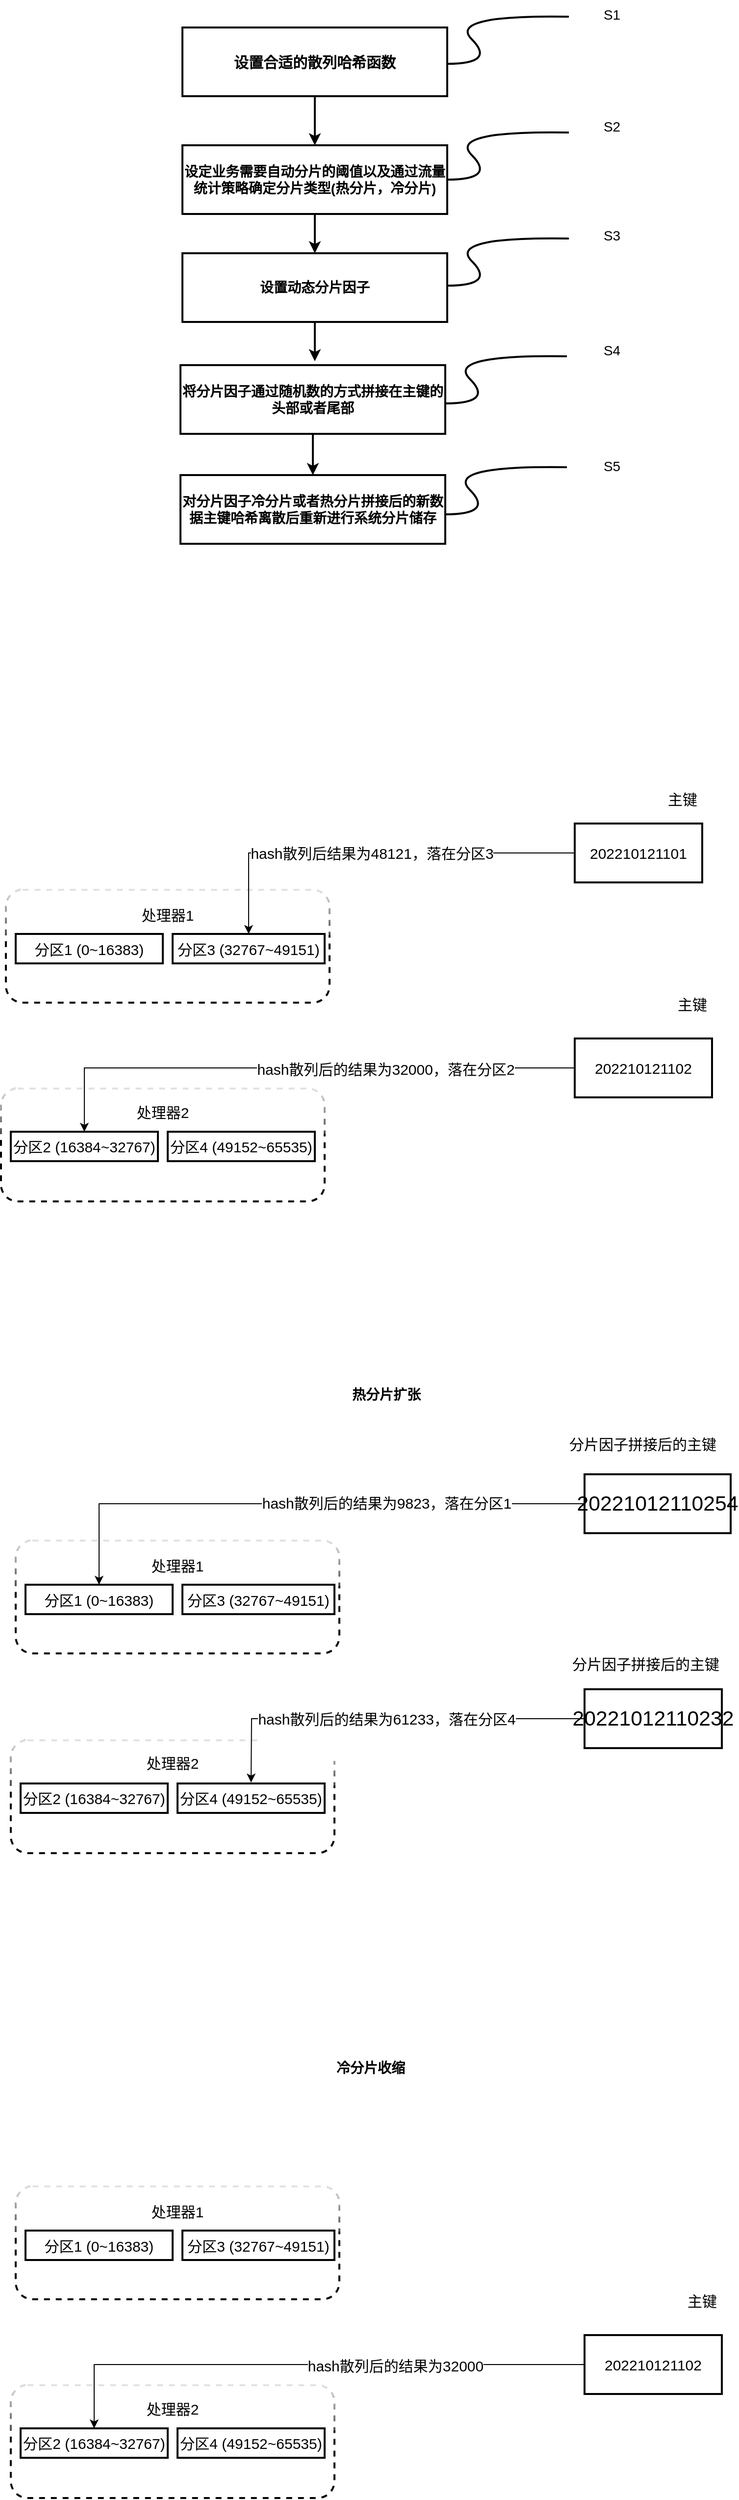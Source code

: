 <mxfile version="20.4.0" type="github">
  <diagram id="arvyNKeZICVCUe79Kb5X" name="第 1 页">
    <mxGraphModel dx="960" dy="587" grid="0" gridSize="10" guides="1" tooltips="1" connect="1" arrows="1" fold="1" page="1" pageScale="1" pageWidth="827" pageHeight="1169" math="0" shadow="0">
      <root>
        <mxCell id="0" />
        <mxCell id="1" parent="0" />
        <mxCell id="ujevJZKqID5bwqPzUARX-40" value="" style="edgeStyle=orthogonalEdgeStyle;rounded=0;orthogonalLoop=1;jettySize=auto;html=1;fontSize=15;strokeWidth=2;" edge="1" parent="1" source="ujevJZKqID5bwqPzUARX-1" target="ujevJZKqID5bwqPzUARX-2">
          <mxGeometry relative="1" as="geometry" />
        </mxCell>
        <mxCell id="ujevJZKqID5bwqPzUARX-1" value="&lt;span&gt;&lt;font style=&quot;font-size: 15px;&quot;&gt;&lt;b&gt;设置合适的散列哈希函数&lt;/b&gt;&lt;/font&gt;&lt;/span&gt;" style="rounded=0;whiteSpace=wrap;html=1;strokeWidth=2;" vertex="1" parent="1">
          <mxGeometry x="250" y="80" width="270" height="70" as="geometry" />
        </mxCell>
        <mxCell id="ujevJZKqID5bwqPzUARX-42" value="" style="edgeStyle=orthogonalEdgeStyle;rounded=0;orthogonalLoop=1;jettySize=auto;html=1;fontSize=14;strokeWidth=2;" edge="1" parent="1" source="ujevJZKqID5bwqPzUARX-2" target="ujevJZKqID5bwqPzUARX-3">
          <mxGeometry relative="1" as="geometry" />
        </mxCell>
        <mxCell id="ujevJZKqID5bwqPzUARX-2" value="&lt;span&gt;设定业务需要自动分片的阈值&lt;/span&gt;以及通过流量统计策略确定分片类型&lt;span lang=&quot;EN-US&quot;&gt;(&lt;/span&gt;热分片，冷分片&lt;span lang=&quot;EN-US&quot;&gt;)&lt;/span&gt;" style="rounded=0;whiteSpace=wrap;html=1;fontStyle=1;labelBorderColor=none;fontSize=14;strokeWidth=2;" vertex="1" parent="1">
          <mxGeometry x="250" y="200" width="270" height="70" as="geometry" />
        </mxCell>
        <mxCell id="ujevJZKqID5bwqPzUARX-41" value="" style="edgeStyle=orthogonalEdgeStyle;rounded=0;orthogonalLoop=1;jettySize=auto;html=1;fontSize=14;strokeWidth=2;" edge="1" parent="1" source="ujevJZKqID5bwqPzUARX-3">
          <mxGeometry relative="1" as="geometry">
            <mxPoint x="385" y="420" as="targetPoint" />
          </mxGeometry>
        </mxCell>
        <mxCell id="ujevJZKqID5bwqPzUARX-3" value="&lt;span&gt;&lt;font style=&quot;font-size: 14px;&quot;&gt;&lt;b&gt;设置动态分片因子&lt;/b&gt;&lt;/font&gt;&lt;/span&gt;" style="rounded=0;whiteSpace=wrap;html=1;strokeWidth=2;" vertex="1" parent="1">
          <mxGeometry x="250" y="310" width="270" height="70" as="geometry" />
        </mxCell>
        <mxCell id="ujevJZKqID5bwqPzUARX-7" value="" style="rounded=1;whiteSpace=wrap;html=1;strokeWidth=2;fontSize=15;glass=1;dashed=1;" vertex="1" parent="1">
          <mxGeometry x="70" y="958.5" width="330" height="115" as="geometry" />
        </mxCell>
        <mxCell id="ujevJZKqID5bwqPzUARX-9" value="分区1 (0~16383)" style="rounded=0;whiteSpace=wrap;html=1;strokeWidth=2;fontSize=15;" vertex="1" parent="1">
          <mxGeometry x="80" y="1003.5" width="150" height="30" as="geometry" />
        </mxCell>
        <mxCell id="ujevJZKqID5bwqPzUARX-18" value="处理器1" style="text;html=1;strokeColor=none;fillColor=none;align=center;verticalAlign=middle;whiteSpace=wrap;rounded=0;strokeWidth=2;fontSize=15;" vertex="1" parent="1">
          <mxGeometry x="205" y="968.5" width="60" height="30" as="geometry" />
        </mxCell>
        <mxCell id="ujevJZKqID5bwqPzUARX-23" value="分区3 (32767~49151)" style="rounded=0;whiteSpace=wrap;html=1;strokeWidth=2;fontSize=15;" vertex="1" parent="1">
          <mxGeometry x="240" y="1003.5" width="155" height="30" as="geometry" />
        </mxCell>
        <mxCell id="ujevJZKqID5bwqPzUARX-25" value="" style="rounded=1;whiteSpace=wrap;html=1;strokeWidth=2;fontSize=15;glass=1;dashed=1;" vertex="1" parent="1">
          <mxGeometry x="65" y="1161" width="330" height="115" as="geometry" />
        </mxCell>
        <mxCell id="ujevJZKqID5bwqPzUARX-26" value="分区2 (16384~32767)" style="rounded=0;whiteSpace=wrap;html=1;strokeWidth=2;fontSize=15;" vertex="1" parent="1">
          <mxGeometry x="75" y="1205" width="150" height="30" as="geometry" />
        </mxCell>
        <mxCell id="ujevJZKqID5bwqPzUARX-27" value="处理器2" style="text;html=1;strokeColor=none;fillColor=none;align=center;verticalAlign=middle;whiteSpace=wrap;rounded=0;strokeWidth=2;fontSize=15;" vertex="1" parent="1">
          <mxGeometry x="200" y="1170" width="60" height="30" as="geometry" />
        </mxCell>
        <mxCell id="ujevJZKqID5bwqPzUARX-29" style="edgeStyle=orthogonalEdgeStyle;rounded=0;orthogonalLoop=1;jettySize=auto;html=1;exitX=0.5;exitY=1;exitDx=0;exitDy=0;fontSize=15;" edge="1" parent="1">
          <mxGeometry relative="1" as="geometry">
            <mxPoint x="300" y="1235" as="sourcePoint" />
            <mxPoint x="300" y="1235" as="targetPoint" />
          </mxGeometry>
        </mxCell>
        <mxCell id="ujevJZKqID5bwqPzUARX-30" value="分区4 (49152~65535)" style="rounded=0;whiteSpace=wrap;html=1;strokeWidth=2;fontSize=15;" vertex="1" parent="1">
          <mxGeometry x="235" y="1205" width="150" height="30" as="geometry" />
        </mxCell>
        <mxCell id="ujevJZKqID5bwqPzUARX-33" value="hash散列后结果为48121，落在分区3" style="edgeStyle=orthogonalEdgeStyle;rounded=0;orthogonalLoop=1;jettySize=auto;html=1;entryX=0.5;entryY=0;entryDx=0;entryDy=0;fontSize=15;" edge="1" parent="1" source="ujevJZKqID5bwqPzUARX-31" target="ujevJZKqID5bwqPzUARX-23">
          <mxGeometry relative="1" as="geometry">
            <Array as="points">
              <mxPoint x="318" y="921" />
            </Array>
          </mxGeometry>
        </mxCell>
        <mxCell id="ujevJZKqID5bwqPzUARX-31" value="202210121101" style="rounded=0;whiteSpace=wrap;html=1;strokeWidth=2;fontSize=15;" vertex="1" parent="1">
          <mxGeometry x="650" y="891" width="130" height="60" as="geometry" />
        </mxCell>
        <mxCell id="ujevJZKqID5bwqPzUARX-32" value="主键" style="text;html=1;strokeColor=none;fillColor=none;align=center;verticalAlign=middle;whiteSpace=wrap;rounded=0;strokeWidth=2;fontSize=15;" vertex="1" parent="1">
          <mxGeometry x="730" y="851" width="60" height="30" as="geometry" />
        </mxCell>
        <mxCell id="ujevJZKqID5bwqPzUARX-35" style="edgeStyle=orthogonalEdgeStyle;rounded=0;orthogonalLoop=1;jettySize=auto;html=1;fontSize=15;" edge="1" parent="1" source="ujevJZKqID5bwqPzUARX-34" target="ujevJZKqID5bwqPzUARX-26">
          <mxGeometry relative="1" as="geometry" />
        </mxCell>
        <mxCell id="ujevJZKqID5bwqPzUARX-36" value="hash散列后的结果为32000，落在分区2" style="edgeLabel;html=1;align=center;verticalAlign=middle;resizable=0;points=[];fontSize=15;" vertex="1" connectable="0" parent="ujevJZKqID5bwqPzUARX-35">
          <mxGeometry x="-0.316" y="1" relative="1" as="geometry">
            <mxPoint as="offset" />
          </mxGeometry>
        </mxCell>
        <mxCell id="ujevJZKqID5bwqPzUARX-34" value="202210121102" style="rounded=0;whiteSpace=wrap;html=1;strokeWidth=2;fontSize=15;" vertex="1" parent="1">
          <mxGeometry x="650" y="1110" width="140" height="60" as="geometry" />
        </mxCell>
        <mxCell id="ujevJZKqID5bwqPzUARX-43" value="" style="rounded=1;whiteSpace=wrap;html=1;strokeWidth=2;fontSize=15;glass=1;dashed=1;" vertex="1" parent="1">
          <mxGeometry x="80" y="1621.5" width="330" height="115" as="geometry" />
        </mxCell>
        <mxCell id="ujevJZKqID5bwqPzUARX-44" value="分区1 (0~16383)" style="rounded=0;whiteSpace=wrap;html=1;strokeWidth=2;fontSize=15;" vertex="1" parent="1">
          <mxGeometry x="90" y="1666.5" width="150" height="30" as="geometry" />
        </mxCell>
        <mxCell id="ujevJZKqID5bwqPzUARX-45" value="处理器1" style="text;html=1;strokeColor=none;fillColor=none;align=center;verticalAlign=middle;whiteSpace=wrap;rounded=0;strokeWidth=2;fontSize=15;" vertex="1" parent="1">
          <mxGeometry x="215" y="1631.5" width="60" height="30" as="geometry" />
        </mxCell>
        <mxCell id="ujevJZKqID5bwqPzUARX-46" value="分区3 (32767~49151)" style="rounded=0;whiteSpace=wrap;html=1;strokeWidth=2;fontSize=15;" vertex="1" parent="1">
          <mxGeometry x="250" y="1666.5" width="155" height="30" as="geometry" />
        </mxCell>
        <mxCell id="ujevJZKqID5bwqPzUARX-47" value="" style="rounded=1;whiteSpace=wrap;html=1;strokeWidth=2;fontSize=15;glass=1;dashed=1;" vertex="1" parent="1">
          <mxGeometry x="75" y="1825" width="330" height="115" as="geometry" />
        </mxCell>
        <mxCell id="ujevJZKqID5bwqPzUARX-48" value="分区2 (16384~32767)" style="rounded=0;whiteSpace=wrap;html=1;strokeWidth=2;fontSize=15;" vertex="1" parent="1">
          <mxGeometry x="85" y="1869" width="150" height="30" as="geometry" />
        </mxCell>
        <mxCell id="ujevJZKqID5bwqPzUARX-49" value="处理器2" style="text;html=1;strokeColor=none;fillColor=none;align=center;verticalAlign=middle;whiteSpace=wrap;rounded=0;strokeWidth=2;fontSize=15;" vertex="1" parent="1">
          <mxGeometry x="210" y="1833" width="60" height="30" as="geometry" />
        </mxCell>
        <mxCell id="ujevJZKqID5bwqPzUARX-50" style="edgeStyle=orthogonalEdgeStyle;rounded=0;orthogonalLoop=1;jettySize=auto;html=1;exitX=0.5;exitY=1;exitDx=0;exitDy=0;fontSize=15;" edge="1" parent="1">
          <mxGeometry relative="1" as="geometry">
            <mxPoint x="310" y="1899" as="sourcePoint" />
            <mxPoint x="310" y="1899" as="targetPoint" />
          </mxGeometry>
        </mxCell>
        <mxCell id="ujevJZKqID5bwqPzUARX-51" value="分区4 (49152~65535)" style="rounded=0;whiteSpace=wrap;html=1;strokeWidth=2;fontSize=15;" vertex="1" parent="1">
          <mxGeometry x="245" y="1869" width="150" height="30" as="geometry" />
        </mxCell>
        <mxCell id="ujevJZKqID5bwqPzUARX-60" style="edgeStyle=orthogonalEdgeStyle;rounded=0;orthogonalLoop=1;jettySize=auto;html=1;entryX=0.5;entryY=0;entryDx=0;entryDy=0;fontSize=14;" edge="1" parent="1" source="ujevJZKqID5bwqPzUARX-53" target="ujevJZKqID5bwqPzUARX-44">
          <mxGeometry relative="1" as="geometry" />
        </mxCell>
        <mxCell id="ujevJZKqID5bwqPzUARX-61" value="&lt;span style=&quot;font-size: 15px;&quot;&gt;hash散列后的结果为9823，落在分区1&lt;/span&gt;" style="edgeLabel;html=1;align=center;verticalAlign=middle;resizable=0;points=[];fontSize=14;" vertex="1" connectable="0" parent="ujevJZKqID5bwqPzUARX-60">
          <mxGeometry x="-0.3" y="-1" relative="1" as="geometry">
            <mxPoint as="offset" />
          </mxGeometry>
        </mxCell>
        <mxCell id="ujevJZKqID5bwqPzUARX-53" value="&lt;span style=&quot;font-size:16.0pt;font-family:&lt;br/&gt;仿宋_GB2312;mso-hansi-font-family:&amp;quot;Times New Roman&amp;quot;;mso-bidi-font-family:仿宋_GB2312;&lt;br/&gt;mso-ansi-language:EN-US;mso-fareast-language:ZH-CN;mso-bidi-language:AR-SA&quot; lang=&quot;EN-US&quot;&gt;20221012110254&lt;/span&gt;" style="rounded=0;whiteSpace=wrap;html=1;strokeWidth=2;fontSize=15;" vertex="1" parent="1">
          <mxGeometry x="660" y="1554" width="149" height="60" as="geometry" />
        </mxCell>
        <mxCell id="ujevJZKqID5bwqPzUARX-54" value="分片因子拼接后的主键" style="text;html=1;strokeColor=none;fillColor=none;align=center;verticalAlign=middle;whiteSpace=wrap;rounded=0;strokeWidth=2;fontSize=15;" vertex="1" parent="1">
          <mxGeometry x="639" y="1508" width="161" height="30" as="geometry" />
        </mxCell>
        <mxCell id="ujevJZKqID5bwqPzUARX-59" value="&#xa;&lt;br style=&quot;color: rgb(0, 0, 0); font-family: Helvetica; font-size: 14px; font-style: normal; font-variant-ligatures: normal; font-variant-caps: normal; font-weight: 400; letter-spacing: normal; orphans: 2; text-align: center; text-indent: 0px; text-transform: none; widows: 2; word-spacing: 0px; -webkit-text-stroke-width: 0px; text-decoration-thickness: initial; text-decoration-style: initial; text-decoration-color: initial;&quot;&gt;&lt;span style=&quot;color: rgb(0, 0, 0); font-family: Helvetica; font-style: normal; font-variant-ligatures: normal; font-variant-caps: normal; font-weight: 400; letter-spacing: normal; orphans: 2; text-align: center; text-indent: 0px; text-transform: none; widows: 2; word-spacing: 0px; -webkit-text-stroke-width: 0px; background-color: rgb(255, 255, 255); text-decoration-thickness: initial; text-decoration-style: initial; text-decoration-color: initial; font-size: 15px; float: none; display: inline !important;&quot;&gt;hash散列后的结果为61233，落在分区4&lt;/span&gt;&#xa;&#xa;" style="edgeStyle=orthogonalEdgeStyle;rounded=0;orthogonalLoop=1;jettySize=auto;html=1;fontSize=14;" edge="1" parent="1" source="ujevJZKqID5bwqPzUARX-57">
          <mxGeometry relative="1" as="geometry">
            <mxPoint x="320" y="1868" as="targetPoint" />
          </mxGeometry>
        </mxCell>
        <mxCell id="ujevJZKqID5bwqPzUARX-57" value="&lt;span style=&quot;font-size:16.0pt;font-family:&lt;br/&gt;仿宋_GB2312;mso-hansi-font-family:&amp;quot;Times New Roman&amp;quot;;mso-bidi-font-family:仿宋_GB2312;&lt;br/&gt;mso-ansi-language:EN-US;mso-fareast-language:ZH-CN;mso-bidi-language:AR-SA&quot; lang=&quot;EN-US&quot;&gt;20221012110232&lt;/span&gt;" style="rounded=0;whiteSpace=wrap;html=1;strokeWidth=2;fontSize=15;" vertex="1" parent="1">
          <mxGeometry x="660" y="1773" width="140" height="60" as="geometry" />
        </mxCell>
        <mxCell id="ujevJZKqID5bwqPzUARX-62" value="主键" style="text;html=1;strokeColor=none;fillColor=none;align=center;verticalAlign=middle;whiteSpace=wrap;rounded=0;strokeWidth=2;fontSize=15;" vertex="1" parent="1">
          <mxGeometry x="740" y="1060" width="60" height="30" as="geometry" />
        </mxCell>
        <mxCell id="ujevJZKqID5bwqPzUARX-63" value="分片因子拼接后的主键" style="text;html=1;strokeColor=none;fillColor=none;align=center;verticalAlign=middle;whiteSpace=wrap;rounded=0;strokeWidth=2;fontSize=15;" vertex="1" parent="1">
          <mxGeometry x="642" y="1732" width="161" height="30" as="geometry" />
        </mxCell>
        <mxCell id="ujevJZKqID5bwqPzUARX-64" value="&lt;b&gt;热分片扩张&lt;/b&gt;" style="text;html=1;strokeColor=none;fillColor=none;align=center;verticalAlign=middle;whiteSpace=wrap;rounded=0;glass=1;dashed=1;labelBorderColor=none;strokeWidth=2;fontSize=14;" vertex="1" parent="1">
          <mxGeometry x="410" y="1458" width="96" height="30" as="geometry" />
        </mxCell>
        <mxCell id="ujevJZKqID5bwqPzUARX-65" value="" style="rounded=1;whiteSpace=wrap;html=1;strokeWidth=2;fontSize=15;glass=1;dashed=1;" vertex="1" parent="1">
          <mxGeometry x="80" y="2279.5" width="330" height="115" as="geometry" />
        </mxCell>
        <mxCell id="ujevJZKqID5bwqPzUARX-66" value="分区1 (0~16383)" style="rounded=0;whiteSpace=wrap;html=1;strokeWidth=2;fontSize=15;" vertex="1" parent="1">
          <mxGeometry x="90" y="2324.5" width="150" height="30" as="geometry" />
        </mxCell>
        <mxCell id="ujevJZKqID5bwqPzUARX-67" value="处理器1" style="text;html=1;strokeColor=none;fillColor=none;align=center;verticalAlign=middle;whiteSpace=wrap;rounded=0;strokeWidth=2;fontSize=15;" vertex="1" parent="1">
          <mxGeometry x="215" y="2289.5" width="60" height="30" as="geometry" />
        </mxCell>
        <mxCell id="ujevJZKqID5bwqPzUARX-68" value="分区3 (32767~49151)" style="rounded=0;whiteSpace=wrap;html=1;strokeWidth=2;fontSize=15;" vertex="1" parent="1">
          <mxGeometry x="250" y="2324.5" width="155" height="30" as="geometry" />
        </mxCell>
        <mxCell id="ujevJZKqID5bwqPzUARX-69" value="" style="rounded=1;whiteSpace=wrap;html=1;strokeWidth=2;fontSize=15;glass=1;dashed=1;" vertex="1" parent="1">
          <mxGeometry x="75" y="2482" width="330" height="115" as="geometry" />
        </mxCell>
        <mxCell id="ujevJZKqID5bwqPzUARX-70" value="分区2 (16384~32767)" style="rounded=0;whiteSpace=wrap;html=1;strokeWidth=2;fontSize=15;" vertex="1" parent="1">
          <mxGeometry x="85" y="2526" width="150" height="30" as="geometry" />
        </mxCell>
        <mxCell id="ujevJZKqID5bwqPzUARX-71" value="处理器2" style="text;html=1;strokeColor=none;fillColor=none;align=center;verticalAlign=middle;whiteSpace=wrap;rounded=0;strokeWidth=2;fontSize=15;" vertex="1" parent="1">
          <mxGeometry x="210" y="2491" width="60" height="30" as="geometry" />
        </mxCell>
        <mxCell id="ujevJZKqID5bwqPzUARX-72" style="edgeStyle=orthogonalEdgeStyle;rounded=0;orthogonalLoop=1;jettySize=auto;html=1;exitX=0.5;exitY=1;exitDx=0;exitDy=0;fontSize=15;" edge="1" parent="1">
          <mxGeometry relative="1" as="geometry">
            <mxPoint x="310" y="2556" as="sourcePoint" />
            <mxPoint x="310" y="2556" as="targetPoint" />
          </mxGeometry>
        </mxCell>
        <mxCell id="ujevJZKqID5bwqPzUARX-73" value="分区4 (49152~65535)" style="rounded=0;whiteSpace=wrap;html=1;strokeWidth=2;fontSize=15;" vertex="1" parent="1">
          <mxGeometry x="245" y="2526" width="150" height="30" as="geometry" />
        </mxCell>
        <mxCell id="ujevJZKqID5bwqPzUARX-77" style="edgeStyle=orthogonalEdgeStyle;rounded=0;orthogonalLoop=1;jettySize=auto;html=1;fontSize=15;" edge="1" parent="1" source="ujevJZKqID5bwqPzUARX-79" target="ujevJZKqID5bwqPzUARX-70">
          <mxGeometry relative="1" as="geometry" />
        </mxCell>
        <mxCell id="ujevJZKqID5bwqPzUARX-78" value="hash散列后的结果为32000" style="edgeLabel;html=1;align=center;verticalAlign=middle;resizable=0;points=[];fontSize=15;" vertex="1" connectable="0" parent="ujevJZKqID5bwqPzUARX-77">
          <mxGeometry x="-0.316" y="1" relative="1" as="geometry">
            <mxPoint as="offset" />
          </mxGeometry>
        </mxCell>
        <mxCell id="ujevJZKqID5bwqPzUARX-79" value="202210121102" style="rounded=0;whiteSpace=wrap;html=1;strokeWidth=2;fontSize=15;" vertex="1" parent="1">
          <mxGeometry x="660" y="2431" width="140" height="60" as="geometry" />
        </mxCell>
        <mxCell id="ujevJZKqID5bwqPzUARX-80" value="主键" style="text;html=1;strokeColor=none;fillColor=none;align=center;verticalAlign=middle;whiteSpace=wrap;rounded=0;strokeWidth=2;fontSize=15;" vertex="1" parent="1">
          <mxGeometry x="750" y="2381" width="60" height="30" as="geometry" />
        </mxCell>
        <mxCell id="ujevJZKqID5bwqPzUARX-81" value="&lt;b&gt;冷分片收缩&lt;/b&gt;" style="text;html=1;strokeColor=none;fillColor=none;align=center;verticalAlign=middle;whiteSpace=wrap;rounded=0;glass=1;dashed=1;labelBorderColor=none;strokeWidth=2;fontSize=14;" vertex="1" parent="1">
          <mxGeometry x="400" y="2144" width="84" height="30" as="geometry" />
        </mxCell>
        <mxCell id="ujevJZKqID5bwqPzUARX-85" value="" style="edgeStyle=orthogonalEdgeStyle;rounded=0;orthogonalLoop=1;jettySize=auto;html=1;fontSize=14;strokeWidth=2;" edge="1" parent="1" source="ujevJZKqID5bwqPzUARX-83" target="ujevJZKqID5bwqPzUARX-84">
          <mxGeometry relative="1" as="geometry" />
        </mxCell>
        <mxCell id="ujevJZKqID5bwqPzUARX-83" value="&lt;b style=&quot;font-size: 14px;&quot;&gt;将分片因子通过随机数的方式拼接在主键的头部或者尾部&lt;/b&gt;" style="rounded=0;whiteSpace=wrap;html=1;strokeWidth=2;" vertex="1" parent="1">
          <mxGeometry x="248" y="424" width="270" height="70" as="geometry" />
        </mxCell>
        <mxCell id="ujevJZKqID5bwqPzUARX-84" value="&lt;font style=&quot;font-size: 14px;&quot;&gt;&lt;span&gt;&lt;b&gt;对分片因子冷分片或者热分片拼接后的新数据主键哈希离散后重新进行系统分片储存&lt;/b&gt;&lt;/span&gt;&lt;br&gt;&lt;/font&gt;" style="rounded=0;whiteSpace=wrap;html=1;strokeWidth=2;" vertex="1" parent="1">
          <mxGeometry x="248" y="536" width="270" height="70" as="geometry" />
        </mxCell>
        <mxCell id="ujevJZKqID5bwqPzUARX-87" value="" style="endArrow=none;html=1;fontSize=14;strokeWidth=2;strokeColor=default;startArrow=none;startFill=0;curved=1;endFill=0;" edge="1" parent="1">
          <mxGeometry width="50" height="50" relative="1" as="geometry">
            <mxPoint x="520" y="117" as="sourcePoint" />
            <mxPoint x="644" y="69" as="targetPoint" />
            <Array as="points">
              <mxPoint x="570" y="117" />
              <mxPoint x="520" y="67" />
            </Array>
          </mxGeometry>
        </mxCell>
        <mxCell id="ujevJZKqID5bwqPzUARX-89" value="S1" style="text;html=1;strokeColor=none;fillColor=none;align=center;verticalAlign=middle;whiteSpace=wrap;rounded=0;glass=1;dashed=1;labelBorderColor=none;strokeWidth=2;fontSize=14;" vertex="1" parent="1">
          <mxGeometry x="658" y="52" width="60" height="30" as="geometry" />
        </mxCell>
        <mxCell id="ujevJZKqID5bwqPzUARX-91" value="S5" style="text;html=1;strokeColor=none;fillColor=none;align=center;verticalAlign=middle;whiteSpace=wrap;rounded=0;glass=1;dashed=1;labelBorderColor=none;strokeWidth=2;fontSize=14;" vertex="1" parent="1">
          <mxGeometry x="658" y="512" width="60" height="30" as="geometry" />
        </mxCell>
        <mxCell id="ujevJZKqID5bwqPzUARX-93" value="S4" style="text;html=1;strokeColor=none;fillColor=none;align=center;verticalAlign=middle;whiteSpace=wrap;rounded=0;glass=1;dashed=1;labelBorderColor=none;strokeWidth=2;fontSize=14;" vertex="1" parent="1">
          <mxGeometry x="658" y="394" width="60" height="30" as="geometry" />
        </mxCell>
        <mxCell id="ujevJZKqID5bwqPzUARX-95" value="S3" style="text;html=1;strokeColor=none;fillColor=none;align=center;verticalAlign=middle;whiteSpace=wrap;rounded=0;glass=1;dashed=1;labelBorderColor=none;strokeWidth=2;fontSize=14;" vertex="1" parent="1">
          <mxGeometry x="658" y="277" width="60" height="30" as="geometry" />
        </mxCell>
        <mxCell id="ujevJZKqID5bwqPzUARX-97" value="S2" style="text;html=1;strokeColor=none;fillColor=none;align=center;verticalAlign=middle;whiteSpace=wrap;rounded=0;glass=1;dashed=1;labelBorderColor=none;strokeWidth=2;fontSize=14;" vertex="1" parent="1">
          <mxGeometry x="658" y="166" width="60" height="30" as="geometry" />
        </mxCell>
        <mxCell id="ujevJZKqID5bwqPzUARX-98" value="" style="endArrow=none;html=1;fontSize=14;strokeWidth=2;strokeColor=default;startArrow=none;startFill=0;curved=1;endFill=0;" edge="1" parent="1">
          <mxGeometry width="50" height="50" relative="1" as="geometry">
            <mxPoint x="520" y="235" as="sourcePoint" />
            <mxPoint x="644" y="187" as="targetPoint" />
            <Array as="points">
              <mxPoint x="570" y="235" />
              <mxPoint x="520" y="185" />
            </Array>
          </mxGeometry>
        </mxCell>
        <mxCell id="ujevJZKqID5bwqPzUARX-99" value="" style="endArrow=none;html=1;fontSize=14;strokeWidth=2;strokeColor=default;startArrow=none;startFill=0;curved=1;endFill=0;" edge="1" parent="1">
          <mxGeometry width="50" height="50" relative="1" as="geometry">
            <mxPoint x="520" y="343" as="sourcePoint" />
            <mxPoint x="644" y="295" as="targetPoint" />
            <Array as="points">
              <mxPoint x="570" y="343" />
              <mxPoint x="520" y="293" />
            </Array>
          </mxGeometry>
        </mxCell>
        <mxCell id="ujevJZKqID5bwqPzUARX-100" value="" style="endArrow=none;html=1;fontSize=14;strokeWidth=2;strokeColor=default;startArrow=none;startFill=0;curved=1;endFill=0;" edge="1" parent="1">
          <mxGeometry width="50" height="50" relative="1" as="geometry">
            <mxPoint x="518" y="463" as="sourcePoint" />
            <mxPoint x="642" y="415" as="targetPoint" />
            <Array as="points">
              <mxPoint x="568" y="463" />
              <mxPoint x="518" y="413" />
            </Array>
          </mxGeometry>
        </mxCell>
        <mxCell id="ujevJZKqID5bwqPzUARX-101" value="" style="endArrow=none;html=1;fontSize=14;strokeWidth=2;strokeColor=default;startArrow=none;startFill=0;curved=1;endFill=0;" edge="1" parent="1">
          <mxGeometry width="50" height="50" relative="1" as="geometry">
            <mxPoint x="518" y="576" as="sourcePoint" />
            <mxPoint x="642" y="528" as="targetPoint" />
            <Array as="points">
              <mxPoint x="568" y="576" />
              <mxPoint x="518" y="526" />
            </Array>
          </mxGeometry>
        </mxCell>
      </root>
    </mxGraphModel>
  </diagram>
</mxfile>
